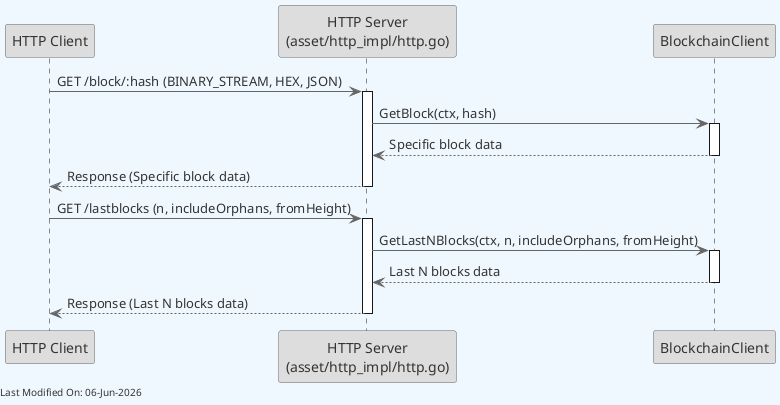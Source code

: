 @startuml
skinparam backgroundColor #F0F8FF
skinparam defaultFontColor #333333
skinparam arrowColor #666666

' Define borders for all elements
skinparam entity {
  BorderColor #666666
  BackgroundColor #DDDDDD
}

skinparam control {
  BorderColor #666666
  BackgroundColor #DDDDDD
}

skinparam participant {
  BorderColor #666666
  BackgroundColor #DDDDDD
}



participant "HTTP Client" as Client
participant "HTTP Server\n(asset/http_impl/http.go)" as HTTPServer
participant "BlockchainClient" as Blockchain

' Specific block by hash request
Client -> HTTPServer : GET /block/:hash (BINARY_STREAM, HEX, JSON)
activate HTTPServer
HTTPServer -> Blockchain : GetBlock(ctx, hash)
activate Blockchain
Blockchain --> HTTPServer : Specific block data
deactivate Blockchain
HTTPServer --> Client : Response (Specific block data)
deactivate HTTPServer

' Last N blocks request
Client -> HTTPServer : GET /lastblocks (n, includeOrphans, fromHeight)
activate HTTPServer
HTTPServer -> Blockchain : GetLastNBlocks(ctx, n, includeOrphans, fromHeight)
activate Blockchain
Blockchain --> HTTPServer : Last N blocks data
deactivate Blockchain
HTTPServer --> Client : Response (Last N blocks data)
deactivate HTTPServer

left footer Last Modified On: %date("dd-MMM-yyyy")

@enduml
